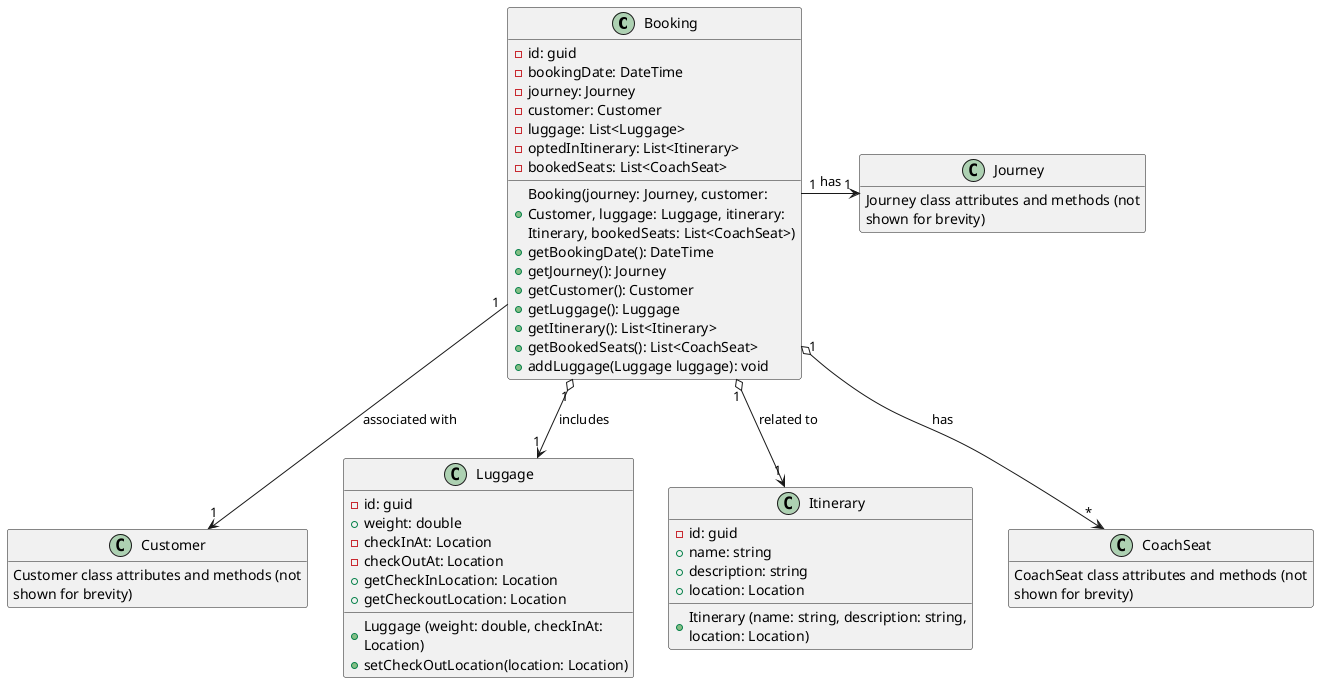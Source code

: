 @startuml Booking

skinparam wrapWidth 300
hide empty members

class Booking {
  - id: guid
  - bookingDate: DateTime
  - journey: Journey
  - customer: Customer
  - luggage: List<Luggage>
  - optedInItinerary: List<Itinerary>
  - bookedSeats: List<CoachSeat>

  + Booking(journey: Journey, customer: Customer, luggage: Luggage, itinerary: Itinerary, bookedSeats: List<CoachSeat>)
  + getBookingDate(): DateTime
  + getJourney(): Journey
  + getCustomer(): Customer
  + getLuggage(): Luggage
  + getItinerary(): List<Itinerary>
  + getBookedSeats(): List<CoachSeat>
  + addLuggage(Luggage luggage): void
}

class Journey {
  Journey class attributes and methods (not shown for brevity)
}

class Customer {
  Customer class attributes and methods (not shown for brevity)
}

class Luggage {
  - id: guid
  + weight: double
  - checkInAt: Location
  - checkOutAt: Location
  + Luggage (weight: double, checkInAt: Location)
  + setCheckOutLocation(location: Location)
  + getCheckInLocation: Location
  + getCheckoutLocation: Location
}

class Itinerary {
  - id: guid
  + name: string
  + description: string
  + location: Location
  + Itinerary (name: string, description: string, location: Location)
}

class CoachSeat {
  CoachSeat class attributes and methods (not shown for brevity)
}

Booking "1" o--> "*" CoachSeat : "has"
Booking "1" -> "1" Journey : "has"
Booking "1" --> "1" Customer : "associated with"
Booking "1" o--> "1" Luggage : "includes"
Booking "1" o--> "1" Itinerary : "related to"

@enduml
